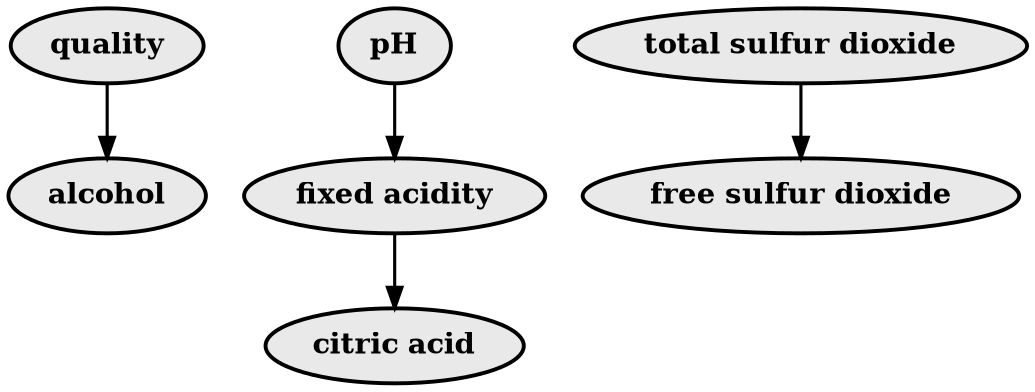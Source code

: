 digraph {
    node [style=filled, fillcolor="#E9E9E9", penwidth=1.875, fontsize=14, fontname="times-bold"]
    edge [penwidth=1.5]
    "quality"->"alcohol"
    "pH"->"fixed acidity"
    "fixed acidity"->"citric acid"
    "total sulfur dioxide"->"free sulfur dioxide"
}